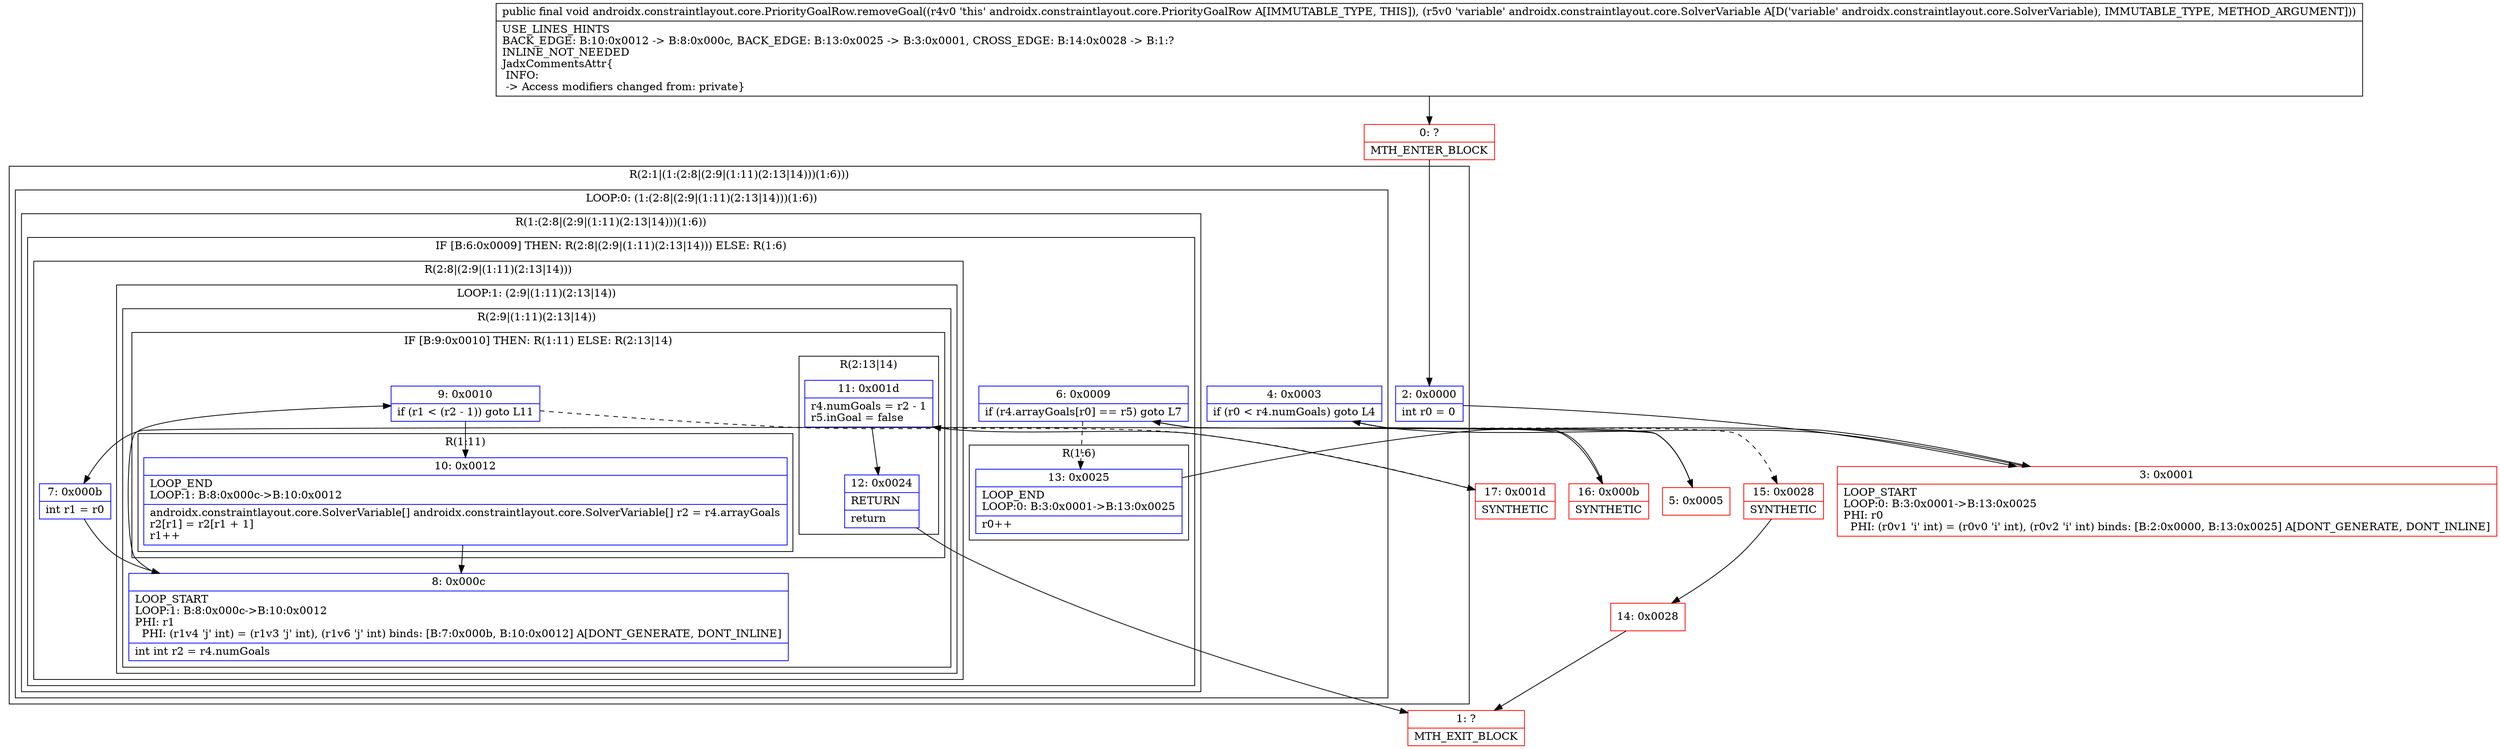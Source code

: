 digraph "CFG forandroidx.constraintlayout.core.PriorityGoalRow.removeGoal(Landroidx\/constraintlayout\/core\/SolverVariable;)V" {
subgraph cluster_Region_24868495 {
label = "R(2:1|(1:(2:8|(2:9|(1:11)(2:13|14)))(1:6)))";
node [shape=record,color=blue];
Node_2 [shape=record,label="{2\:\ 0x0000|int r0 = 0\l}"];
subgraph cluster_LoopRegion_503396698 {
label = "LOOP:0: (1:(2:8|(2:9|(1:11)(2:13|14)))(1:6))";
node [shape=record,color=blue];
Node_4 [shape=record,label="{4\:\ 0x0003|if (r0 \< r4.numGoals) goto L4\l}"];
subgraph cluster_Region_326157878 {
label = "R(1:(2:8|(2:9|(1:11)(2:13|14)))(1:6))";
node [shape=record,color=blue];
subgraph cluster_IfRegion_36805682 {
label = "IF [B:6:0x0009] THEN: R(2:8|(2:9|(1:11)(2:13|14))) ELSE: R(1:6)";
node [shape=record,color=blue];
Node_6 [shape=record,label="{6\:\ 0x0009|if (r4.arrayGoals[r0] == r5) goto L7\l}"];
subgraph cluster_Region_1487166965 {
label = "R(2:8|(2:9|(1:11)(2:13|14)))";
node [shape=record,color=blue];
Node_7 [shape=record,label="{7\:\ 0x000b|int r1 = r0\l}"];
subgraph cluster_LoopRegion_1742649687 {
label = "LOOP:1: (2:9|(1:11)(2:13|14))";
node [shape=record,color=blue];
subgraph cluster_Region_2098863550 {
label = "R(2:9|(1:11)(2:13|14))";
node [shape=record,color=blue];
Node_8 [shape=record,label="{8\:\ 0x000c|LOOP_START\lLOOP:1: B:8:0x000c\-\>B:10:0x0012\lPHI: r1 \l  PHI: (r1v4 'j' int) = (r1v3 'j' int), (r1v6 'j' int) binds: [B:7:0x000b, B:10:0x0012] A[DONT_GENERATE, DONT_INLINE]\l|int int r2 = r4.numGoals\l}"];
subgraph cluster_IfRegion_1933893608 {
label = "IF [B:9:0x0010] THEN: R(1:11) ELSE: R(2:13|14)";
node [shape=record,color=blue];
Node_9 [shape=record,label="{9\:\ 0x0010|if (r1 \< (r2 \- 1)) goto L11\l}"];
subgraph cluster_Region_1333294162 {
label = "R(1:11)";
node [shape=record,color=blue];
Node_10 [shape=record,label="{10\:\ 0x0012|LOOP_END\lLOOP:1: B:8:0x000c\-\>B:10:0x0012\l|androidx.constraintlayout.core.SolverVariable[] androidx.constraintlayout.core.SolverVariable[] r2 = r4.arrayGoals\lr2[r1] = r2[r1 + 1]\lr1++\l}"];
}
subgraph cluster_Region_120302621 {
label = "R(2:13|14)";
node [shape=record,color=blue];
Node_11 [shape=record,label="{11\:\ 0x001d|r4.numGoals = r2 \- 1\lr5.inGoal = false\l}"];
Node_12 [shape=record,label="{12\:\ 0x0024|RETURN\l|return\l}"];
}
}
}
}
}
subgraph cluster_Region_542349943 {
label = "R(1:6)";
node [shape=record,color=blue];
Node_13 [shape=record,label="{13\:\ 0x0025|LOOP_END\lLOOP:0: B:3:0x0001\-\>B:13:0x0025\l|r0++\l}"];
}
}
}
}
}
Node_0 [shape=record,color=red,label="{0\:\ ?|MTH_ENTER_BLOCK\l}"];
Node_3 [shape=record,color=red,label="{3\:\ 0x0001|LOOP_START\lLOOP:0: B:3:0x0001\-\>B:13:0x0025\lPHI: r0 \l  PHI: (r0v1 'i' int) = (r0v0 'i' int), (r0v2 'i' int) binds: [B:2:0x0000, B:13:0x0025] A[DONT_GENERATE, DONT_INLINE]\l}"];
Node_5 [shape=record,color=red,label="{5\:\ 0x0005}"];
Node_16 [shape=record,color=red,label="{16\:\ 0x000b|SYNTHETIC\l}"];
Node_17 [shape=record,color=red,label="{17\:\ 0x001d|SYNTHETIC\l}"];
Node_1 [shape=record,color=red,label="{1\:\ ?|MTH_EXIT_BLOCK\l}"];
Node_15 [shape=record,color=red,label="{15\:\ 0x0028|SYNTHETIC\l}"];
Node_14 [shape=record,color=red,label="{14\:\ 0x0028}"];
MethodNode[shape=record,label="{public final void androidx.constraintlayout.core.PriorityGoalRow.removeGoal((r4v0 'this' androidx.constraintlayout.core.PriorityGoalRow A[IMMUTABLE_TYPE, THIS]), (r5v0 'variable' androidx.constraintlayout.core.SolverVariable A[D('variable' androidx.constraintlayout.core.SolverVariable), IMMUTABLE_TYPE, METHOD_ARGUMENT]))  | USE_LINES_HINTS\lBACK_EDGE: B:10:0x0012 \-\> B:8:0x000c, BACK_EDGE: B:13:0x0025 \-\> B:3:0x0001, CROSS_EDGE: B:14:0x0028 \-\> B:1:?\lINLINE_NOT_NEEDED\lJadxCommentsAttr\{\l INFO: \l \-\> Access modifiers changed from: private\}\l}"];
MethodNode -> Node_0;Node_2 -> Node_3;
Node_4 -> Node_5;
Node_4 -> Node_15[style=dashed];
Node_6 -> Node_13[style=dashed];
Node_6 -> Node_16;
Node_7 -> Node_8;
Node_8 -> Node_9;
Node_9 -> Node_10;
Node_9 -> Node_17[style=dashed];
Node_10 -> Node_8;
Node_11 -> Node_12;
Node_12 -> Node_1;
Node_13 -> Node_3;
Node_0 -> Node_2;
Node_3 -> Node_4;
Node_5 -> Node_6;
Node_16 -> Node_7;
Node_17 -> Node_11;
Node_15 -> Node_14;
Node_14 -> Node_1;
}

